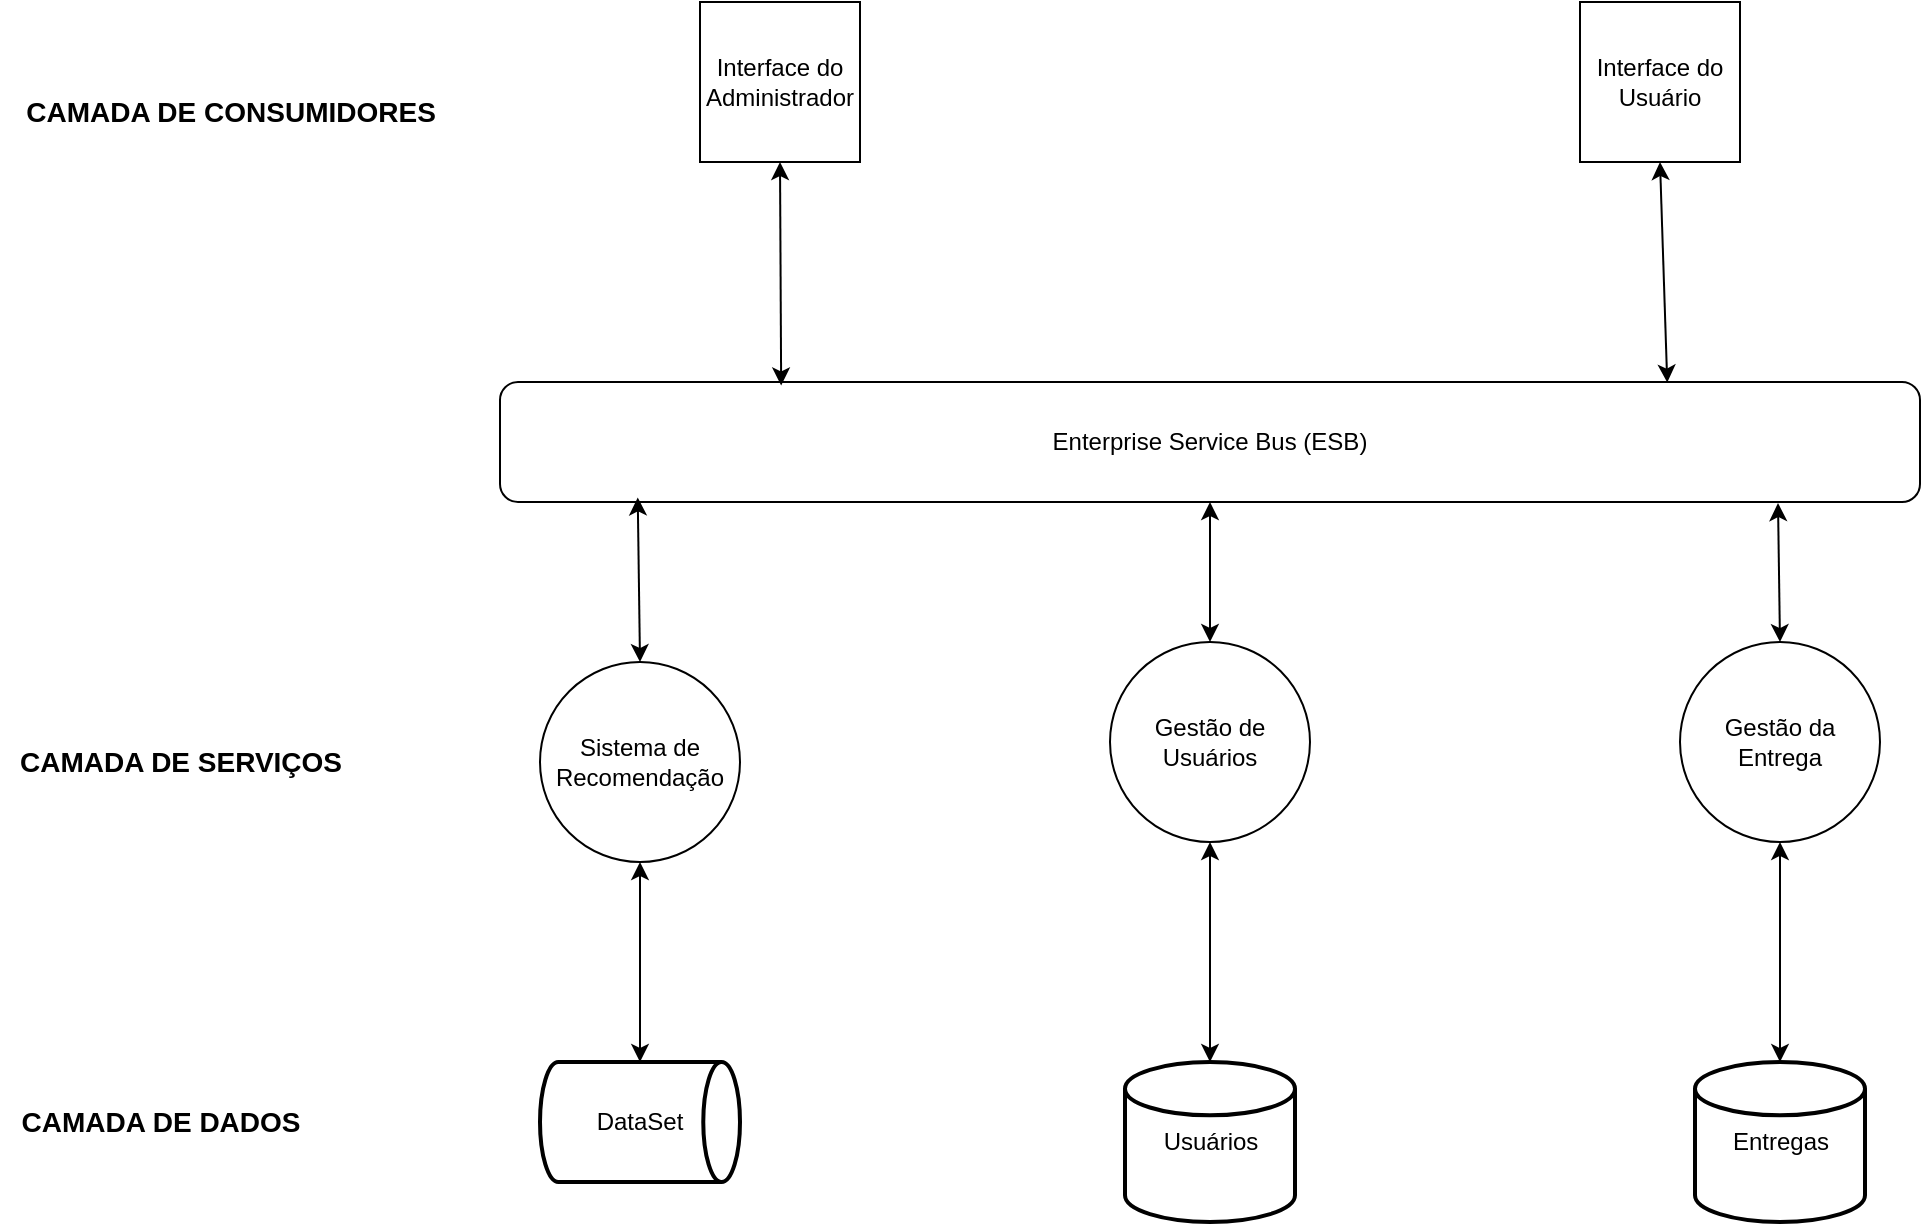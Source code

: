 <mxfile version="22.0.8" type="device">
  <diagram id="C5RBs43oDa-KdzZeNtuy" name="Page-1">
    <mxGraphModel dx="2663" dy="1973" grid="1" gridSize="10" guides="1" tooltips="1" connect="1" arrows="1" fold="1" page="1" pageScale="1" pageWidth="827" pageHeight="1169" math="0" shadow="0">
      <root>
        <mxCell id="WIyWlLk6GJQsqaUBKTNV-0" />
        <mxCell id="WIyWlLk6GJQsqaUBKTNV-1" parent="WIyWlLk6GJQsqaUBKTNV-0" />
        <mxCell id="NDhqvqtvOvxC1g0LE03Q-0" value="Enterprise Service Bus (ESB)" style="rounded=1;whiteSpace=wrap;html=1;" vertex="1" parent="WIyWlLk6GJQsqaUBKTNV-1">
          <mxGeometry x="40" y="140" width="710" height="60" as="geometry" />
        </mxCell>
        <mxCell id="NDhqvqtvOvxC1g0LE03Q-1" value="Sistema de Recomendação" style="ellipse;whiteSpace=wrap;html=1;aspect=fixed;" vertex="1" parent="WIyWlLk6GJQsqaUBKTNV-1">
          <mxGeometry x="60" y="280" width="100" height="100" as="geometry" />
        </mxCell>
        <mxCell id="NDhqvqtvOvxC1g0LE03Q-2" value="Gestão de Usuários" style="ellipse;whiteSpace=wrap;html=1;aspect=fixed;" vertex="1" parent="WIyWlLk6GJQsqaUBKTNV-1">
          <mxGeometry x="345" y="270" width="100" height="100" as="geometry" />
        </mxCell>
        <mxCell id="NDhqvqtvOvxC1g0LE03Q-3" value="Gestão da Entrega" style="ellipse;whiteSpace=wrap;html=1;aspect=fixed;" vertex="1" parent="WIyWlLk6GJQsqaUBKTNV-1">
          <mxGeometry x="630" y="270" width="100" height="100" as="geometry" />
        </mxCell>
        <mxCell id="NDhqvqtvOvxC1g0LE03Q-5" value="Usuários" style="strokeWidth=2;html=1;shape=mxgraph.flowchart.database;whiteSpace=wrap;" vertex="1" parent="WIyWlLk6GJQsqaUBKTNV-1">
          <mxGeometry x="352.5" y="480" width="85" height="80" as="geometry" />
        </mxCell>
        <mxCell id="NDhqvqtvOvxC1g0LE03Q-7" value="DataSet" style="strokeWidth=2;html=1;shape=mxgraph.flowchart.direct_data;whiteSpace=wrap;" vertex="1" parent="WIyWlLk6GJQsqaUBKTNV-1">
          <mxGeometry x="60" y="480" width="100" height="60" as="geometry" />
        </mxCell>
        <mxCell id="NDhqvqtvOvxC1g0LE03Q-8" value="" style="endArrow=classic;startArrow=classic;html=1;rounded=0;exitX=0.5;exitY=0;exitDx=0;exitDy=0;entryX=0.097;entryY=0.962;entryDx=0;entryDy=0;entryPerimeter=0;" edge="1" parent="WIyWlLk6GJQsqaUBKTNV-1" source="NDhqvqtvOvxC1g0LE03Q-1" target="NDhqvqtvOvxC1g0LE03Q-0">
          <mxGeometry width="50" height="50" relative="1" as="geometry">
            <mxPoint x="60" y="270" as="sourcePoint" />
            <mxPoint x="160" y="260" as="targetPoint" />
          </mxGeometry>
        </mxCell>
        <mxCell id="NDhqvqtvOvxC1g0LE03Q-9" value="" style="endArrow=classic;startArrow=classic;html=1;rounded=0;exitX=0.5;exitY=0;exitDx=0;exitDy=0;entryX=0.5;entryY=1;entryDx=0;entryDy=0;" edge="1" parent="WIyWlLk6GJQsqaUBKTNV-1" source="NDhqvqtvOvxC1g0LE03Q-2" target="NDhqvqtvOvxC1g0LE03Q-0">
          <mxGeometry width="50" height="50" relative="1" as="geometry">
            <mxPoint x="120" y="290" as="sourcePoint" />
            <mxPoint x="119" y="208" as="targetPoint" />
          </mxGeometry>
        </mxCell>
        <mxCell id="NDhqvqtvOvxC1g0LE03Q-10" value="" style="endArrow=classic;startArrow=classic;html=1;rounded=0;exitX=0.5;exitY=0;exitDx=0;exitDy=0;entryX=0.9;entryY=1.009;entryDx=0;entryDy=0;entryPerimeter=0;" edge="1" parent="WIyWlLk6GJQsqaUBKTNV-1" source="NDhqvqtvOvxC1g0LE03Q-3" target="NDhqvqtvOvxC1g0LE03Q-0">
          <mxGeometry width="50" height="50" relative="1" as="geometry">
            <mxPoint x="405" y="280" as="sourcePoint" />
            <mxPoint x="405" y="210" as="targetPoint" />
          </mxGeometry>
        </mxCell>
        <mxCell id="NDhqvqtvOvxC1g0LE03Q-11" value="" style="endArrow=classic;startArrow=classic;html=1;rounded=0;entryX=0.5;entryY=1;entryDx=0;entryDy=0;" edge="1" parent="WIyWlLk6GJQsqaUBKTNV-1" source="NDhqvqtvOvxC1g0LE03Q-7" target="NDhqvqtvOvxC1g0LE03Q-1">
          <mxGeometry width="50" height="50" relative="1" as="geometry">
            <mxPoint x="120" y="290" as="sourcePoint" />
            <mxPoint x="119" y="208" as="targetPoint" />
          </mxGeometry>
        </mxCell>
        <mxCell id="NDhqvqtvOvxC1g0LE03Q-12" value="" style="endArrow=classic;startArrow=classic;html=1;rounded=0;entryX=0.5;entryY=1;entryDx=0;entryDy=0;exitX=0.5;exitY=0;exitDx=0;exitDy=0;exitPerimeter=0;" edge="1" parent="WIyWlLk6GJQsqaUBKTNV-1" source="NDhqvqtvOvxC1g0LE03Q-5" target="NDhqvqtvOvxC1g0LE03Q-2">
          <mxGeometry width="50" height="50" relative="1" as="geometry">
            <mxPoint x="120" y="490" as="sourcePoint" />
            <mxPoint x="120" y="390" as="targetPoint" />
          </mxGeometry>
        </mxCell>
        <mxCell id="NDhqvqtvOvxC1g0LE03Q-13" value="" style="endArrow=classic;startArrow=classic;html=1;rounded=0;entryX=0.5;entryY=1;entryDx=0;entryDy=0;exitX=0.5;exitY=0;exitDx=0;exitDy=0;exitPerimeter=0;" edge="1" parent="WIyWlLk6GJQsqaUBKTNV-1" source="NDhqvqtvOvxC1g0LE03Q-18" target="NDhqvqtvOvxC1g0LE03Q-3">
          <mxGeometry width="50" height="50" relative="1" as="geometry">
            <mxPoint x="690" y="480" as="sourcePoint" />
            <mxPoint x="405" y="380" as="targetPoint" />
          </mxGeometry>
        </mxCell>
        <mxCell id="NDhqvqtvOvxC1g0LE03Q-14" value="Interface do Administrador" style="whiteSpace=wrap;html=1;aspect=fixed;" vertex="1" parent="WIyWlLk6GJQsqaUBKTNV-1">
          <mxGeometry x="140" y="-50" width="80" height="80" as="geometry" />
        </mxCell>
        <mxCell id="NDhqvqtvOvxC1g0LE03Q-15" value="Interface do Usuário" style="whiteSpace=wrap;html=1;aspect=fixed;" vertex="1" parent="WIyWlLk6GJQsqaUBKTNV-1">
          <mxGeometry x="580" y="-50" width="80" height="80" as="geometry" />
        </mxCell>
        <mxCell id="NDhqvqtvOvxC1g0LE03Q-16" value="" style="endArrow=classic;startArrow=classic;html=1;rounded=0;exitX=0.198;exitY=0.029;exitDx=0;exitDy=0;entryX=0.5;entryY=1;entryDx=0;entryDy=0;exitPerimeter=0;" edge="1" parent="WIyWlLk6GJQsqaUBKTNV-1" source="NDhqvqtvOvxC1g0LE03Q-0" target="NDhqvqtvOvxC1g0LE03Q-14">
          <mxGeometry width="50" height="50" relative="1" as="geometry">
            <mxPoint x="120" y="290" as="sourcePoint" />
            <mxPoint x="119" y="208" as="targetPoint" />
          </mxGeometry>
        </mxCell>
        <mxCell id="NDhqvqtvOvxC1g0LE03Q-17" value="" style="endArrow=classic;startArrow=classic;html=1;rounded=0;exitX=0.822;exitY=0.005;exitDx=0;exitDy=0;entryX=0.5;entryY=1;entryDx=0;entryDy=0;exitPerimeter=0;" edge="1" parent="WIyWlLk6GJQsqaUBKTNV-1" source="NDhqvqtvOvxC1g0LE03Q-0" target="NDhqvqtvOvxC1g0LE03Q-15">
          <mxGeometry width="50" height="50" relative="1" as="geometry">
            <mxPoint x="191" y="152" as="sourcePoint" />
            <mxPoint x="190" y="40" as="targetPoint" />
          </mxGeometry>
        </mxCell>
        <mxCell id="NDhqvqtvOvxC1g0LE03Q-18" value="Entregas" style="strokeWidth=2;html=1;shape=mxgraph.flowchart.database;whiteSpace=wrap;" vertex="1" parent="WIyWlLk6GJQsqaUBKTNV-1">
          <mxGeometry x="637.5" y="480" width="85" height="80" as="geometry" />
        </mxCell>
        <mxCell id="NDhqvqtvOvxC1g0LE03Q-19" value="&lt;b&gt;&lt;font style=&quot;font-size: 14px;&quot;&gt;CAMADA DE DADOS&lt;/font&gt;&lt;/b&gt;" style="text;html=1;align=center;verticalAlign=middle;resizable=0;points=[];autosize=1;strokeColor=none;fillColor=none;" vertex="1" parent="WIyWlLk6GJQsqaUBKTNV-1">
          <mxGeometry x="-210" y="495" width="160" height="30" as="geometry" />
        </mxCell>
        <mxCell id="NDhqvqtvOvxC1g0LE03Q-21" value="&lt;b&gt;&lt;font style=&quot;font-size: 14px;&quot;&gt;CAMADA DE SERVIÇOS&lt;/font&gt;&lt;/b&gt;" style="text;html=1;align=center;verticalAlign=middle;resizable=0;points=[];autosize=1;strokeColor=none;fillColor=none;" vertex="1" parent="WIyWlLk6GJQsqaUBKTNV-1">
          <mxGeometry x="-210" y="315" width="180" height="30" as="geometry" />
        </mxCell>
        <mxCell id="NDhqvqtvOvxC1g0LE03Q-22" value="&lt;b&gt;&lt;font style=&quot;font-size: 14px;&quot;&gt;CAMADA DE CONSUMIDORES&lt;/font&gt;&lt;/b&gt;" style="text;html=1;align=center;verticalAlign=middle;resizable=0;points=[];autosize=1;strokeColor=none;fillColor=none;" vertex="1" parent="WIyWlLk6GJQsqaUBKTNV-1">
          <mxGeometry x="-210" y="-10" width="230" height="30" as="geometry" />
        </mxCell>
      </root>
    </mxGraphModel>
  </diagram>
</mxfile>
